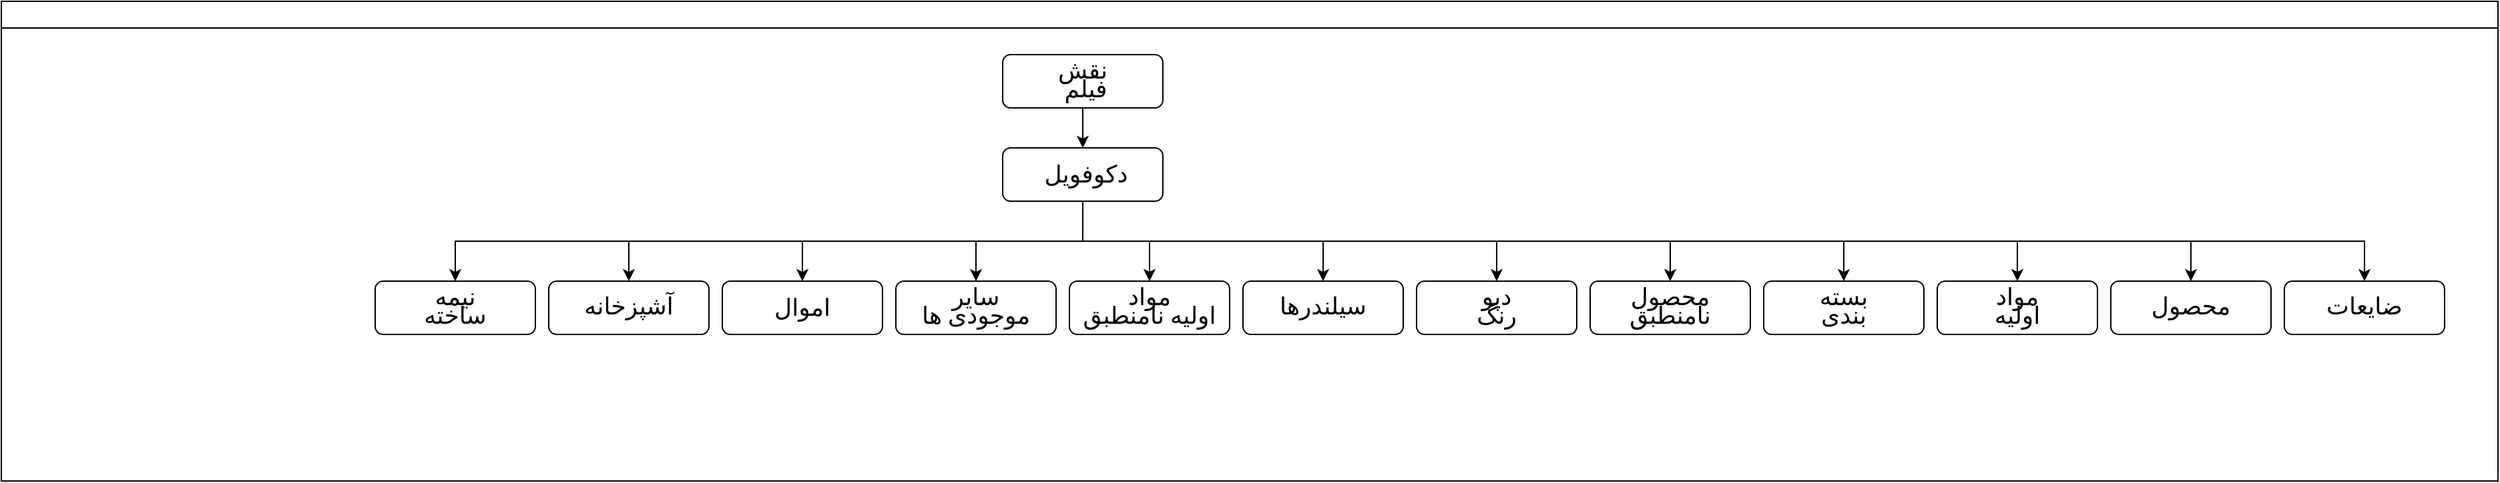 <mxfile version="20.6.0" type="github">
  <diagram id="prtHgNgQTEPvFCAcTncT" name="Page-1">
    <mxGraphModel dx="1886" dy="607" grid="0" gridSize="10" guides="1" tooltips="1" connect="1" arrows="1" fold="1" page="1" pageScale="1" pageWidth="827" pageHeight="1169" math="0" shadow="0">
      <root>
        <mxCell id="0" />
        <mxCell id="1" parent="0" />
        <mxCell id="dNxyNK7c78bLwvsdeMH5-11" value="" style="swimlane;html=1;startSize=20;horizontal=1;containerType=tree;glass=0;" parent="1" vertex="1">
          <mxGeometry x="240" y="80" width="1870" height="360" as="geometry" />
        </mxCell>
        <mxCell id="FReDGIjetmC7sDtpQ-uE-145" style="edgeStyle=orthogonalEdgeStyle;rounded=0;orthogonalLoop=1;jettySize=auto;html=1;fontSize=12;" edge="1" parent="dNxyNK7c78bLwvsdeMH5-11" source="FReDGIjetmC7sDtpQ-uE-106" target="FReDGIjetmC7sDtpQ-uE-109">
          <mxGeometry relative="1" as="geometry" />
        </mxCell>
        <mxCell id="FReDGIjetmC7sDtpQ-uE-106" value="&lt;span style=&quot;line-height: 107%; font-family: &amp;quot;B Nazanin&amp;quot;;&quot; dir=&quot;RTL&quot; lang=&quot;FA&quot;&gt;&lt;font style=&quot;font-size: 18px;&quot;&gt;نقش&lt;br&gt;فیلم&amp;nbsp;&lt;/font&gt;&lt;/span&gt;" style="rounded=1;whiteSpace=wrap;html=1;fontSize=10;" vertex="1" parent="dNxyNK7c78bLwvsdeMH5-11">
          <mxGeometry x="750" y="40" width="120" height="40" as="geometry" />
        </mxCell>
        <mxCell id="FReDGIjetmC7sDtpQ-uE-109" value="&lt;span dir=&quot;RTL&quot; lang=&quot;FA&quot;&gt;&lt;font style=&quot;font-size: 18px;&quot;&gt;دکوفویل&amp;nbsp;&lt;/font&gt;&lt;/span&gt;" style="rounded=1;whiteSpace=wrap;html=1;fontSize=10;" vertex="1" parent="dNxyNK7c78bLwvsdeMH5-11">
          <mxGeometry x="750" y="110" width="120" height="40" as="geometry" />
        </mxCell>
        <mxCell id="FReDGIjetmC7sDtpQ-uE-113" style="edgeStyle=orthogonalEdgeStyle;rounded=0;orthogonalLoop=1;jettySize=auto;html=1;fontSize=12;" edge="1" target="FReDGIjetmC7sDtpQ-uE-114" source="FReDGIjetmC7sDtpQ-uE-109" parent="dNxyNK7c78bLwvsdeMH5-11">
          <mxGeometry relative="1" as="geometry">
            <mxPoint x="660" y="160" as="sourcePoint" />
            <Array as="points">
              <mxPoint x="810" y="180" />
              <mxPoint x="340" y="180" />
            </Array>
          </mxGeometry>
        </mxCell>
        <mxCell id="FReDGIjetmC7sDtpQ-uE-114" value="&lt;span style=&quot;line-height: 107%; font-family: &amp;quot;B Nazanin&amp;quot;;&quot; dir=&quot;RTL&quot; lang=&quot;FA&quot;&gt;&lt;font style=&quot;font-size: 18px;&quot;&gt;نیمه&lt;br&gt;ساخته&lt;/font&gt;&lt;/span&gt;" style="rounded=1;whiteSpace=wrap;html=1;fontSize=10;" vertex="1" parent="dNxyNK7c78bLwvsdeMH5-11">
          <mxGeometry x="280" y="210" width="120" height="40" as="geometry" />
        </mxCell>
        <mxCell id="FReDGIjetmC7sDtpQ-uE-116" style="edgeStyle=orthogonalEdgeStyle;rounded=0;orthogonalLoop=1;jettySize=auto;html=1;fontSize=12;" edge="1" target="FReDGIjetmC7sDtpQ-uE-117" source="FReDGIjetmC7sDtpQ-uE-109" parent="dNxyNK7c78bLwvsdeMH5-11">
          <mxGeometry relative="1" as="geometry">
            <mxPoint x="660" y="160" as="sourcePoint" />
            <Array as="points">
              <mxPoint x="810" y="180" />
              <mxPoint x="470" y="180" />
            </Array>
          </mxGeometry>
        </mxCell>
        <mxCell id="FReDGIjetmC7sDtpQ-uE-117" value="&lt;span style=&quot;line-height: 107%; font-family: &amp;quot;B Nazanin&amp;quot;;&quot; dir=&quot;RTL&quot; lang=&quot;FA&quot;&gt;&lt;font style=&quot;font-size: 18px;&quot;&gt;آشپزخانه&lt;/font&gt;&lt;/span&gt;" style="rounded=1;whiteSpace=wrap;html=1;fontSize=10;" vertex="1" parent="dNxyNK7c78bLwvsdeMH5-11">
          <mxGeometry x="410" y="210" width="120" height="40" as="geometry" />
        </mxCell>
        <mxCell id="FReDGIjetmC7sDtpQ-uE-118" style="edgeStyle=orthogonalEdgeStyle;rounded=0;orthogonalLoop=1;jettySize=auto;html=1;fontSize=12;" edge="1" target="FReDGIjetmC7sDtpQ-uE-119" source="FReDGIjetmC7sDtpQ-uE-109" parent="dNxyNK7c78bLwvsdeMH5-11">
          <mxGeometry relative="1" as="geometry">
            <mxPoint x="660" y="160" as="sourcePoint" />
            <Array as="points">
              <mxPoint x="810" y="180" />
              <mxPoint x="600" y="180" />
            </Array>
          </mxGeometry>
        </mxCell>
        <mxCell id="FReDGIjetmC7sDtpQ-uE-120" style="edgeStyle=orthogonalEdgeStyle;rounded=0;orthogonalLoop=1;jettySize=auto;html=1;fontSize=12;" edge="1" target="FReDGIjetmC7sDtpQ-uE-121" source="FReDGIjetmC7sDtpQ-uE-109" parent="dNxyNK7c78bLwvsdeMH5-11">
          <mxGeometry relative="1" as="geometry">
            <mxPoint x="660" y="160" as="sourcePoint" />
            <Array as="points">
              <mxPoint x="660" y="180" />
              <mxPoint x="300" y="180" />
            </Array>
          </mxGeometry>
        </mxCell>
        <mxCell id="FReDGIjetmC7sDtpQ-uE-121" value="&lt;span style=&quot;line-height: 107%; font-family: &amp;quot;B Nazanin&amp;quot;;&quot; dir=&quot;RTL&quot; lang=&quot;FA&quot;&gt;&lt;font style=&quot;font-size: 18px;&quot;&gt;سایر&lt;br&gt;موجودی ها&lt;/font&gt;&lt;/span&gt;" style="rounded=1;whiteSpace=wrap;html=1;fontSize=10;" vertex="1" parent="dNxyNK7c78bLwvsdeMH5-11">
          <mxGeometry x="670" y="210" width="120" height="40" as="geometry" />
        </mxCell>
        <mxCell id="FReDGIjetmC7sDtpQ-uE-122" style="edgeStyle=orthogonalEdgeStyle;rounded=0;orthogonalLoop=1;jettySize=auto;html=1;fontSize=12;" edge="1" target="FReDGIjetmC7sDtpQ-uE-123" source="FReDGIjetmC7sDtpQ-uE-109" parent="dNxyNK7c78bLwvsdeMH5-11">
          <mxGeometry relative="1" as="geometry">
            <mxPoint x="660" y="160" as="sourcePoint" />
            <Array as="points">
              <mxPoint x="660" y="180" />
              <mxPoint x="300" y="180" />
            </Array>
          </mxGeometry>
        </mxCell>
        <mxCell id="FReDGIjetmC7sDtpQ-uE-123" value="&lt;span style=&quot;line-height: 107%; font-family: &amp;quot;B Nazanin&amp;quot;;&quot; dir=&quot;RTL&quot; lang=&quot;FA&quot;&gt;&lt;font style=&quot;font-size: 18px;&quot;&gt;مواد&lt;br&gt;اولیه نامنطبق&lt;/font&gt;&lt;/span&gt;" style="rounded=1;whiteSpace=wrap;html=1;fontSize=10;" vertex="1" parent="dNxyNK7c78bLwvsdeMH5-11">
          <mxGeometry x="800" y="210" width="120" height="40" as="geometry" />
        </mxCell>
        <mxCell id="FReDGIjetmC7sDtpQ-uE-124" style="edgeStyle=orthogonalEdgeStyle;rounded=0;orthogonalLoop=1;jettySize=auto;html=1;fontSize=12;" edge="1" target="FReDGIjetmC7sDtpQ-uE-125" source="FReDGIjetmC7sDtpQ-uE-109" parent="dNxyNK7c78bLwvsdeMH5-11">
          <mxGeometry relative="1" as="geometry">
            <mxPoint x="660" y="160" as="sourcePoint" />
            <Array as="points">
              <mxPoint x="660" y="180" />
              <mxPoint x="300" y="180" />
            </Array>
          </mxGeometry>
        </mxCell>
        <mxCell id="FReDGIjetmC7sDtpQ-uE-125" value="&lt;span style=&quot;line-height: 107%; font-family: &amp;quot;B Nazanin&amp;quot;;&quot; dir=&quot;RTL&quot; lang=&quot;FA&quot;&gt;&lt;font style=&quot;font-size: 18px;&quot;&gt;سیلندرها&lt;/font&gt;&lt;/span&gt;" style="rounded=1;whiteSpace=wrap;html=1;fontSize=10;" vertex="1" parent="dNxyNK7c78bLwvsdeMH5-11">
          <mxGeometry x="930" y="210" width="120" height="40" as="geometry" />
        </mxCell>
        <mxCell id="FReDGIjetmC7sDtpQ-uE-126" style="edgeStyle=orthogonalEdgeStyle;rounded=0;orthogonalLoop=1;jettySize=auto;html=1;fontSize=12;" edge="1" target="FReDGIjetmC7sDtpQ-uE-127" source="FReDGIjetmC7sDtpQ-uE-109" parent="dNxyNK7c78bLwvsdeMH5-11">
          <mxGeometry relative="1" as="geometry">
            <mxPoint x="660" y="160" as="sourcePoint" />
            <Array as="points">
              <mxPoint x="660" y="180" />
              <mxPoint x="300" y="180" />
            </Array>
          </mxGeometry>
        </mxCell>
        <mxCell id="FReDGIjetmC7sDtpQ-uE-127" value="&lt;span style=&quot;line-height: 107%; font-family: &amp;quot;B Nazanin&amp;quot;;&quot; dir=&quot;RTL&quot; lang=&quot;FA&quot;&gt;&lt;font style=&quot;font-size: 18px;&quot;&gt;دپو&lt;br&gt;رنگ&lt;/font&gt;&lt;/span&gt;" style="rounded=1;whiteSpace=wrap;html=1;fontSize=10;" vertex="1" parent="dNxyNK7c78bLwvsdeMH5-11">
          <mxGeometry x="1060" y="210" width="120" height="40" as="geometry" />
        </mxCell>
        <mxCell id="FReDGIjetmC7sDtpQ-uE-132" style="edgeStyle=orthogonalEdgeStyle;rounded=0;orthogonalLoop=1;jettySize=auto;html=1;fontSize=12;" edge="1" target="FReDGIjetmC7sDtpQ-uE-133" source="FReDGIjetmC7sDtpQ-uE-109" parent="dNxyNK7c78bLwvsdeMH5-11">
          <mxGeometry relative="1" as="geometry">
            <mxPoint x="660" y="160" as="sourcePoint" />
            <Array as="points">
              <mxPoint x="660" y="180" />
              <mxPoint x="300" y="180" />
            </Array>
          </mxGeometry>
        </mxCell>
        <mxCell id="FReDGIjetmC7sDtpQ-uE-133" value="&lt;span style=&quot;line-height: 107%; font-family: &amp;quot;B Nazanin&amp;quot;;&quot; dir=&quot;RTL&quot; lang=&quot;FA&quot;&gt;&lt;font style=&quot;font-size: 18px;&quot;&gt;محصول نامنطبق&lt;/font&gt;&lt;/span&gt;" style="rounded=1;whiteSpace=wrap;html=1;fontSize=10;" vertex="1" parent="dNxyNK7c78bLwvsdeMH5-11">
          <mxGeometry x="1190" y="210" width="120" height="40" as="geometry" />
        </mxCell>
        <mxCell id="FReDGIjetmC7sDtpQ-uE-135" style="edgeStyle=orthogonalEdgeStyle;rounded=0;orthogonalLoop=1;jettySize=auto;html=1;fontSize=12;" edge="1" target="FReDGIjetmC7sDtpQ-uE-136" source="FReDGIjetmC7sDtpQ-uE-109" parent="dNxyNK7c78bLwvsdeMH5-11">
          <mxGeometry relative="1" as="geometry">
            <mxPoint x="660" y="160" as="sourcePoint" />
            <Array as="points">
              <mxPoint x="660" y="180" />
              <mxPoint x="300" y="180" />
            </Array>
          </mxGeometry>
        </mxCell>
        <mxCell id="FReDGIjetmC7sDtpQ-uE-136" value="&lt;span style=&quot;line-height: 107%; font-family: &amp;quot;B Nazanin&amp;quot;;&quot; dir=&quot;RTL&quot; lang=&quot;FA&quot;&gt;&lt;font style=&quot;font-size: 18px;&quot;&gt;بسته&lt;br&gt;بندی&lt;/font&gt;&lt;/span&gt;" style="rounded=1;whiteSpace=wrap;html=1;fontSize=10;" vertex="1" parent="dNxyNK7c78bLwvsdeMH5-11">
          <mxGeometry x="1320" y="210" width="120" height="40" as="geometry" />
        </mxCell>
        <mxCell id="FReDGIjetmC7sDtpQ-uE-139" value="" style="edgeStyle=orthogonalEdgeStyle;rounded=0;orthogonalLoop=1;jettySize=auto;html=1;" edge="1" source="FReDGIjetmC7sDtpQ-uE-109" target="FReDGIjetmC7sDtpQ-uE-140" parent="dNxyNK7c78bLwvsdeMH5-11">
          <mxGeometry relative="1" as="geometry">
            <Array as="points">
              <mxPoint x="810" y="180" />
              <mxPoint x="1510" y="180" />
            </Array>
          </mxGeometry>
        </mxCell>
        <mxCell id="FReDGIjetmC7sDtpQ-uE-140" value="&lt;span style=&quot;line-height: 107%; font-family: &amp;quot;B Nazanin&amp;quot;;&quot; dir=&quot;RTL&quot; lang=&quot;FA&quot;&gt;&lt;font style=&quot;font-size: 18px;&quot;&gt;مواد&lt;br&gt;اولیه&lt;/font&gt;&lt;/span&gt;" style="rounded=1;whiteSpace=wrap;html=1;fontSize=10;" vertex="1" parent="dNxyNK7c78bLwvsdeMH5-11">
          <mxGeometry x="1450" y="210" width="120" height="40" as="geometry" />
        </mxCell>
        <mxCell id="FReDGIjetmC7sDtpQ-uE-141" value="" style="edgeStyle=orthogonalEdgeStyle;rounded=0;orthogonalLoop=1;jettySize=auto;html=1;" edge="1" source="FReDGIjetmC7sDtpQ-uE-109" target="FReDGIjetmC7sDtpQ-uE-142" parent="dNxyNK7c78bLwvsdeMH5-11">
          <mxGeometry relative="1" as="geometry">
            <Array as="points">
              <mxPoint x="810" y="180" />
              <mxPoint x="1640" y="180" />
            </Array>
          </mxGeometry>
        </mxCell>
        <mxCell id="FReDGIjetmC7sDtpQ-uE-142" value="&lt;span style=&quot;line-height: 107%; font-family: &amp;quot;B Nazanin&amp;quot;;&quot; dir=&quot;RTL&quot; lang=&quot;FA&quot;&gt;&lt;font style=&quot;font-size: 18px;&quot;&gt;محصول&lt;/font&gt;&lt;/span&gt;" style="rounded=1;whiteSpace=wrap;html=1;fontSize=10;" vertex="1" parent="dNxyNK7c78bLwvsdeMH5-11">
          <mxGeometry x="1580" y="210" width="120" height="40" as="geometry" />
        </mxCell>
        <mxCell id="FReDGIjetmC7sDtpQ-uE-146" style="edgeStyle=orthogonalEdgeStyle;rounded=0;orthogonalLoop=1;jettySize=auto;html=1;fontSize=12;" edge="1" target="FReDGIjetmC7sDtpQ-uE-147" source="FReDGIjetmC7sDtpQ-uE-109" parent="dNxyNK7c78bLwvsdeMH5-11">
          <mxGeometry relative="1" as="geometry">
            <mxPoint x="1050" y="160" as="sourcePoint" />
            <Array as="points">
              <mxPoint x="810" y="180" />
              <mxPoint x="1770" y="180" />
            </Array>
          </mxGeometry>
        </mxCell>
        <mxCell id="FReDGIjetmC7sDtpQ-uE-147" value="&lt;span style=&quot;line-height: 107%; font-family: &amp;quot;B Nazanin&amp;quot;;&quot; dir=&quot;RTL&quot; lang=&quot;FA&quot;&gt;&lt;font style=&quot;font-size: 18px;&quot;&gt;ضایعات&lt;/font&gt;&lt;/span&gt;" style="rounded=1;whiteSpace=wrap;html=1;fontSize=10;" vertex="1" parent="dNxyNK7c78bLwvsdeMH5-11">
          <mxGeometry x="1710" y="210" width="120" height="40" as="geometry" />
        </mxCell>
        <mxCell id="FReDGIjetmC7sDtpQ-uE-119" value="&lt;span dir=&quot;RTL&quot; lang=&quot;FA&quot;&gt;&lt;font style=&quot;font-size: 18px;&quot;&gt;اموال&lt;/font&gt;&lt;/span&gt;" style="rounded=1;whiteSpace=wrap;html=1;fontSize=10;" vertex="1" parent="dNxyNK7c78bLwvsdeMH5-11">
          <mxGeometry x="540" y="210" width="120" height="40" as="geometry" />
        </mxCell>
      </root>
    </mxGraphModel>
  </diagram>
</mxfile>
